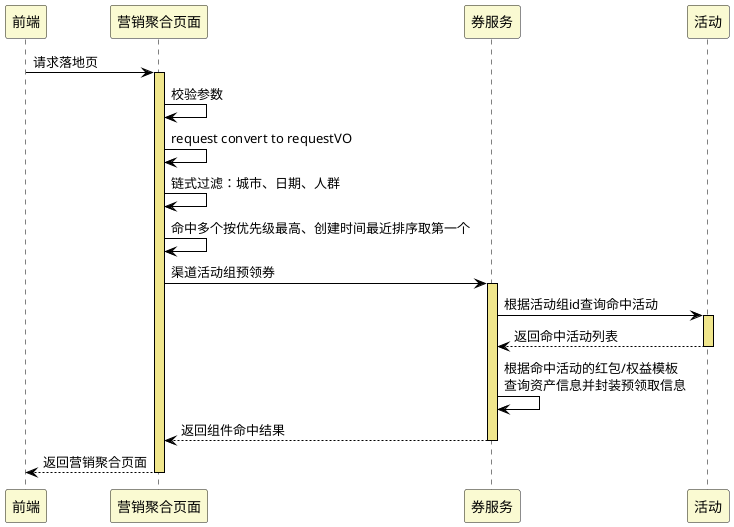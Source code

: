 @startuml
skinparam sequence {
ArrowColor black
LifeLineBorderColor black
LifeLineBackgroundColor khaki

ParticipantBackgroundColor lightgoldenrodyellow
}

participant "前端" as 前端
participant "营销聚合页面" as 营销聚合页面
participant "券服务" as 券服务
participant "活动" as 活动


前端 -> 营销聚合页面 : 请求落地页
activate 营销聚合页面
营销聚合页面 -> 营销聚合页面 : 校验参数
营销聚合页面 -> 营销聚合页面 : request convert to requestVO
营销聚合页面 -> 营销聚合页面 : 链式过滤：城市、日期、人群
营销聚合页面 -> 营销聚合页面 : 命中多个按优先级最高、创建时间最近排序取第一个
营销聚合页面 -> 券服务 : 渠道活动组预领券
activate 券服务
券服务 -> 活动 : 根据活动组id查询命中活动
activate 活动
活动 --> 券服务 : 返回命中活动列表
deactivate 活动
券服务 -> 券服务 : 根据命中活动的红包/权益模板\n查询资产信息并封装预领取信息
券服务 --> 营销聚合页面 : 返回组件命中结果
deactivate 券服务
营销聚合页面 --> 前端 : 返回营销聚合页面
deactivate 营销聚合页面
deactivate 前端
@enduml